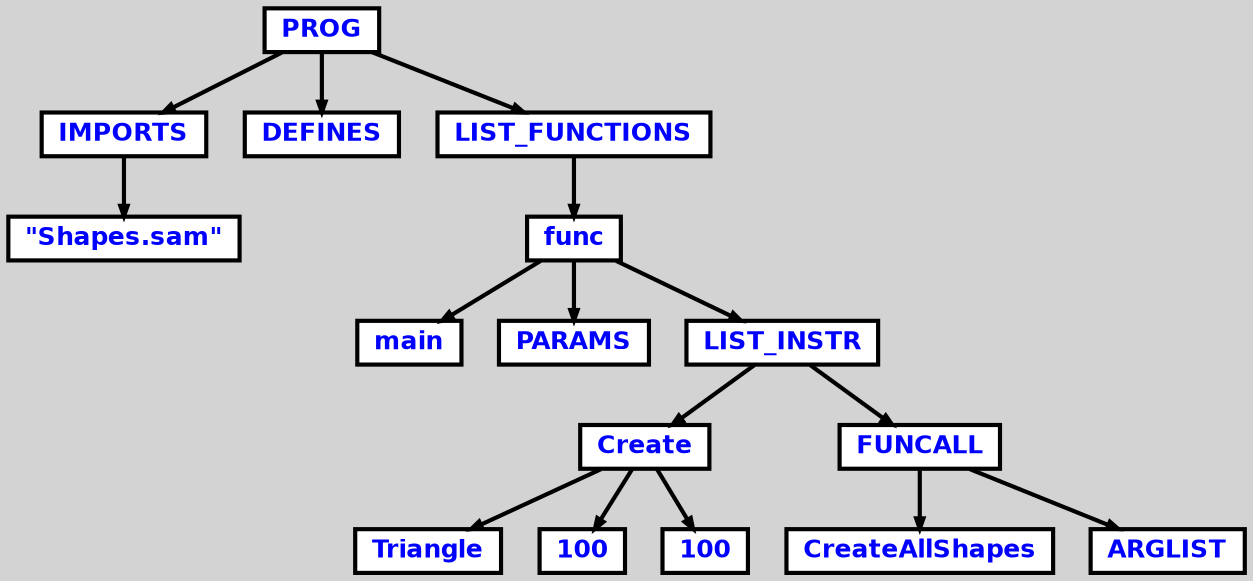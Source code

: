 digraph {

	ordering=out;
	ranksep=.4;
	bgcolor="lightgrey"; node [shape=box, fixedsize=false, fontsize=12, fontname="Helvetica-bold", fontcolor="blue"
		width=.25, height=.25, color="black", fillcolor="white", style="filled, solid, bold"];
	edge [arrowsize=.5, color="black", style="bold"]

  n0 [label="PROG"];
  n1 [label="IMPORTS"];
  n1 [label="IMPORTS"];
  n2 [label="\"Shapes.sam\""];
  n3 [label="DEFINES"];
  n4 [label="LIST_FUNCTIONS"];
  n4 [label="LIST_FUNCTIONS"];
  n5 [label="func"];
  n5 [label="func"];
  n6 [label="main"];
  n7 [label="PARAMS"];
  n8 [label="LIST_INSTR"];
  n8 [label="LIST_INSTR"];
  n9 [label="Create"];
  n9 [label="Create"];
  n10 [label="Triangle"];
  n11 [label="100"];
  n12 [label="100"];
  n13 [label="FUNCALL"];
  n13 [label="FUNCALL"];
  n14 [label="CreateAllShapes"];
  n15 [label="ARGLIST"];

  n0 -> n1 // "PROG" -> "IMPORTS"
  n1 -> n2 // "IMPORTS" -> "\"Shapes.sam\""
  n0 -> n3 // "PROG" -> "DEFINES"
  n0 -> n4 // "PROG" -> "LIST_FUNCTIONS"
  n4 -> n5 // "LIST_FUNCTIONS" -> "func"
  n5 -> n6 // "func" -> "main"
  n5 -> n7 // "func" -> "PARAMS"
  n5 -> n8 // "func" -> "LIST_INSTR"
  n8 -> n9 // "LIST_INSTR" -> "Create"
  n9 -> n10 // "Create" -> "Triangle"
  n9 -> n11 // "Create" -> "100"
  n9 -> n12 // "Create" -> "100"
  n8 -> n13 // "LIST_INSTR" -> "FUNCALL"
  n13 -> n14 // "FUNCALL" -> "CreateAllShapes"
  n13 -> n15 // "FUNCALL" -> "ARGLIST"

}
